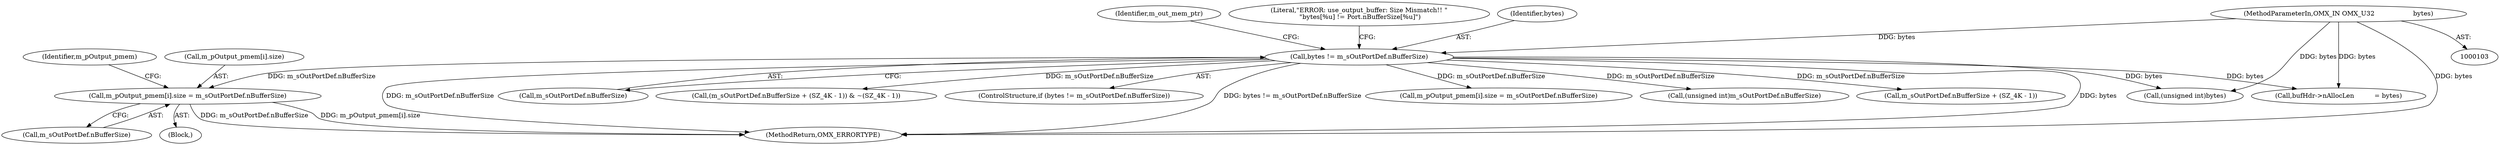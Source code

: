 digraph "0_Android_89913d7df36dbeb458ce165856bd6505a2ec647d_0@array" {
"1000579" [label="(Call,m_pOutput_pmem[i].size = m_sOutPortDef.nBufferSize)"];
"1000138" [label="(Call,bytes != m_sOutPortDef.nBufferSize)"];
"1000108" [label="(MethodParameterIn,OMX_IN OMX_U32                   bytes)"];
"1000646" [label="(MethodReturn,OMX_ERRORTYPE)"];
"1000158" [label="(Identifier,m_out_mem_ptr)"];
"1000149" [label="(Call,(unsigned int)m_sOutPortDef.nBufferSize)"];
"1000402" [label="(Call,m_sOutPortDef.nBufferSize + (SZ_4K - 1))"];
"1000579" [label="(Call,m_pOutput_pmem[i].size = m_sOutPortDef.nBufferSize)"];
"1000145" [label="(Literal,\"ERROR: use_output_buffer: Size Mismatch!! \"\n \"bytes[%u] != Port.nBufferSize[%u]\")"];
"1000146" [label="(Call,(unsigned int)bytes)"];
"1000140" [label="(Call,m_sOutPortDef.nBufferSize)"];
"1000108" [label="(MethodParameterIn,OMX_IN OMX_U32                   bytes)"];
"1000401" [label="(Call,(m_sOutPortDef.nBufferSize + (SZ_4K - 1)) & ~(SZ_4K - 1))"];
"1000585" [label="(Call,m_sOutPortDef.nBufferSize)"];
"1000137" [label="(ControlStructure,if (bytes != m_sOutPortDef.nBufferSize))"];
"1000139" [label="(Identifier,bytes)"];
"1000591" [label="(Identifier,m_pOutput_pmem)"];
"1000270" [label="(Call,bufHdr->nAllocLen          = bytes)"];
"1000138" [label="(Call,bytes != m_sOutPortDef.nBufferSize)"];
"1000550" [label="(Block,)"];
"1000460" [label="(Call,m_pOutput_pmem[i].size = m_sOutPortDef.nBufferSize)"];
"1000580" [label="(Call,m_pOutput_pmem[i].size)"];
"1000579" -> "1000550"  [label="AST: "];
"1000579" -> "1000585"  [label="CFG: "];
"1000580" -> "1000579"  [label="AST: "];
"1000585" -> "1000579"  [label="AST: "];
"1000591" -> "1000579"  [label="CFG: "];
"1000579" -> "1000646"  [label="DDG: m_pOutput_pmem[i].size"];
"1000579" -> "1000646"  [label="DDG: m_sOutPortDef.nBufferSize"];
"1000138" -> "1000579"  [label="DDG: m_sOutPortDef.nBufferSize"];
"1000138" -> "1000137"  [label="AST: "];
"1000138" -> "1000140"  [label="CFG: "];
"1000139" -> "1000138"  [label="AST: "];
"1000140" -> "1000138"  [label="AST: "];
"1000145" -> "1000138"  [label="CFG: "];
"1000158" -> "1000138"  [label="CFG: "];
"1000138" -> "1000646"  [label="DDG: bytes"];
"1000138" -> "1000646"  [label="DDG: m_sOutPortDef.nBufferSize"];
"1000138" -> "1000646"  [label="DDG: bytes != m_sOutPortDef.nBufferSize"];
"1000108" -> "1000138"  [label="DDG: bytes"];
"1000138" -> "1000146"  [label="DDG: bytes"];
"1000138" -> "1000149"  [label="DDG: m_sOutPortDef.nBufferSize"];
"1000138" -> "1000270"  [label="DDG: bytes"];
"1000138" -> "1000401"  [label="DDG: m_sOutPortDef.nBufferSize"];
"1000138" -> "1000402"  [label="DDG: m_sOutPortDef.nBufferSize"];
"1000138" -> "1000460"  [label="DDG: m_sOutPortDef.nBufferSize"];
"1000108" -> "1000103"  [label="AST: "];
"1000108" -> "1000646"  [label="DDG: bytes"];
"1000108" -> "1000146"  [label="DDG: bytes"];
"1000108" -> "1000270"  [label="DDG: bytes"];
}
